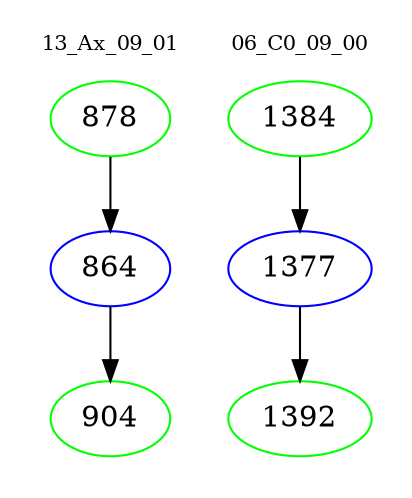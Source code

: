 digraph{
subgraph cluster_0 {
color = white
label = "13_Ax_09_01";
fontsize=10;
T0_878 [label="878", color="green"]
T0_878 -> T0_864 [color="black"]
T0_864 [label="864", color="blue"]
T0_864 -> T0_904 [color="black"]
T0_904 [label="904", color="green"]
}
subgraph cluster_1 {
color = white
label = "06_C0_09_00";
fontsize=10;
T1_1384 [label="1384", color="green"]
T1_1384 -> T1_1377 [color="black"]
T1_1377 [label="1377", color="blue"]
T1_1377 -> T1_1392 [color="black"]
T1_1392 [label="1392", color="green"]
}
}
